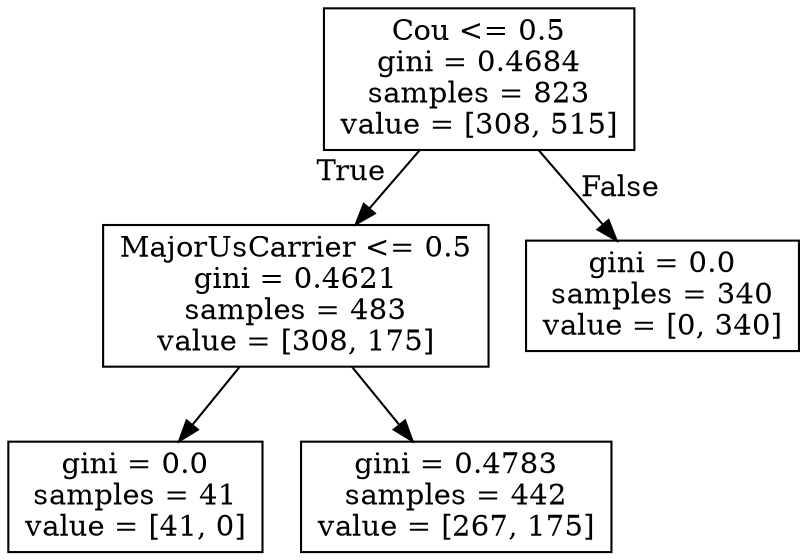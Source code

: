 digraph Tree {
node [shape=box] ;
0 [label="Cou <= 0.5\ngini = 0.4684\nsamples = 823\nvalue = [308, 515]"] ;
1 [label="MajorUsCarrier <= 0.5\ngini = 0.4621\nsamples = 483\nvalue = [308, 175]"] ;
0 -> 1 [labeldistance=2.5, labelangle=45, headlabel="True"] ;
2 [label="gini = 0.0\nsamples = 41\nvalue = [41, 0]"] ;
1 -> 2 ;
3 [label="gini = 0.4783\nsamples = 442\nvalue = [267, 175]"] ;
1 -> 3 ;
4 [label="gini = 0.0\nsamples = 340\nvalue = [0, 340]"] ;
0 -> 4 [labeldistance=2.5, labelangle=-45, headlabel="False"] ;
}